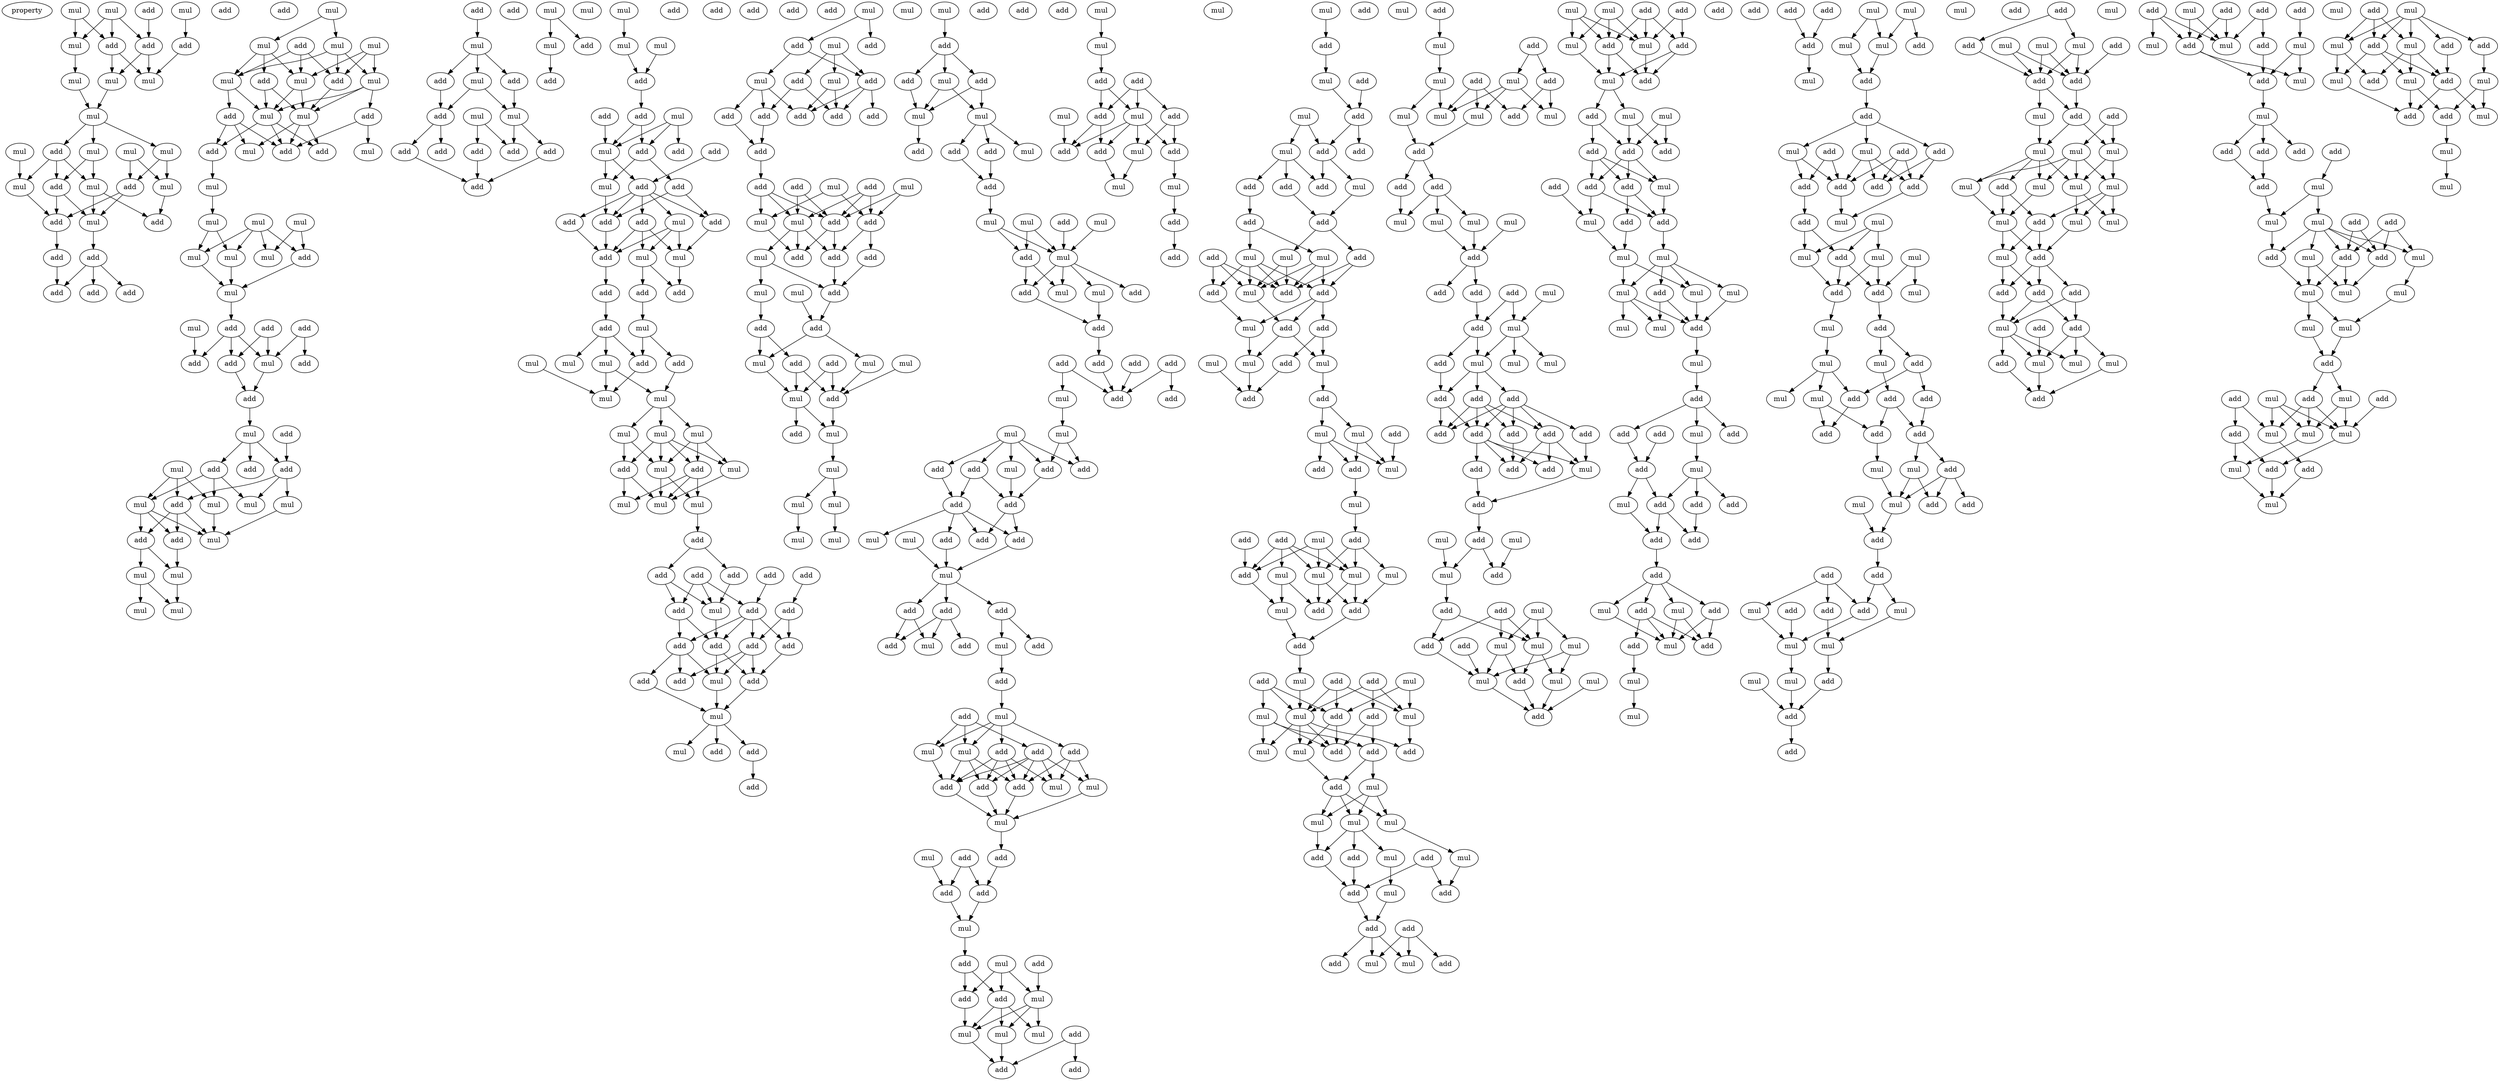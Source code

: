 digraph {
    node [fontcolor=black]
    property [mul=2,lf=1.9]
    0 [ label = add ];
    1 [ label = mul ];
    2 [ label = mul ];
    3 [ label = mul ];
    4 [ label = mul ];
    5 [ label = add ];
    6 [ label = add ];
    7 [ label = add ];
    8 [ label = mul ];
    9 [ label = mul ];
    10 [ label = mul ];
    11 [ label = add ];
    12 [ label = mul ];
    13 [ label = add ];
    14 [ label = mul ];
    15 [ label = mul ];
    16 [ label = mul ];
    17 [ label = mul ];
    18 [ label = mul ];
    19 [ label = add ];
    20 [ label = mul ];
    21 [ label = mul ];
    22 [ label = add ];
    23 [ label = add ];
    24 [ label = mul ];
    25 [ label = add ];
    26 [ label = add ];
    27 [ label = add ];
    28 [ label = add ];
    29 [ label = add ];
    30 [ label = add ];
    31 [ label = add ];
    32 [ label = mul ];
    33 [ label = mul ];
    34 [ label = add ];
    35 [ label = mul ];
    36 [ label = mul ];
    37 [ label = mul ];
    38 [ label = add ];
    39 [ label = add ];
    40 [ label = mul ];
    41 [ label = mul ];
    42 [ label = add ];
    43 [ label = mul ];
    44 [ label = add ];
    45 [ label = mul ];
    46 [ label = add ];
    47 [ label = add ];
    48 [ label = mul ];
    49 [ label = add ];
    50 [ label = mul ];
    51 [ label = mul ];
    52 [ label = mul ];
    53 [ label = mul ];
    54 [ label = mul ];
    55 [ label = add ];
    56 [ label = mul ];
    57 [ label = mul ];
    58 [ label = mul ];
    59 [ label = mul ];
    60 [ label = add ];
    61 [ label = add ];
    62 [ label = mul ];
    63 [ label = add ];
    64 [ label = add ];
    65 [ label = add ];
    66 [ label = add ];
    67 [ label = mul ];
    68 [ label = add ];
    69 [ label = mul ];
    70 [ label = add ];
    71 [ label = add ];
    72 [ label = add ];
    73 [ label = add ];
    74 [ label = mul ];
    75 [ label = mul ];
    76 [ label = mul ];
    77 [ label = mul ];
    78 [ label = add ];
    79 [ label = mul ];
    80 [ label = add ];
    81 [ label = mul ];
    82 [ label = add ];
    83 [ label = mul ];
    84 [ label = mul ];
    85 [ label = mul ];
    86 [ label = mul ];
    87 [ label = add ];
    88 [ label = mul ];
    89 [ label = add ];
    90 [ label = add ];
    91 [ label = mul ];
    92 [ label = add ];
    93 [ label = mul ];
    94 [ label = mul ];
    95 [ label = add ];
    96 [ label = add ];
    97 [ label = add ];
    98 [ label = add ];
    99 [ label = add ];
    100 [ label = add ];
    101 [ label = add ];
    102 [ label = mul ];
    103 [ label = mul ];
    104 [ label = add ];
    105 [ label = add ];
    106 [ label = mul ];
    107 [ label = mul ];
    108 [ label = add ];
    109 [ label = mul ];
    110 [ label = mul ];
    111 [ label = add ];
    112 [ label = add ];
    113 [ label = add ];
    114 [ label = mul ];
    115 [ label = add ];
    116 [ label = mul ];
    117 [ label = add ];
    118 [ label = add ];
    119 [ label = add ];
    120 [ label = add ];
    121 [ label = mul ];
    122 [ label = mul ];
    123 [ label = add ];
    124 [ label = add ];
    125 [ label = add ];
    126 [ label = add ];
    127 [ label = mul ];
    128 [ label = mul ];
    129 [ label = add ];
    130 [ label = add ];
    131 [ label = add ];
    132 [ label = add ];
    133 [ label = add ];
    134 [ label = add ];
    135 [ label = mul ];
    136 [ label = add ];
    137 [ label = add ];
    138 [ label = mul ];
    139 [ label = mul ];
    140 [ label = mul ];
    141 [ label = mul ];
    142 [ label = mul ];
    143 [ label = mul ];
    144 [ label = mul ];
    145 [ label = mul ];
    146 [ label = add ];
    147 [ label = mul ];
    148 [ label = add ];
    149 [ label = mul ];
    150 [ label = mul ];
    151 [ label = mul ];
    152 [ label = mul ];
    153 [ label = add ];
    154 [ label = add ];
    155 [ label = add ];
    156 [ label = add ];
    157 [ label = add ];
    158 [ label = add ];
    159 [ label = add ];
    160 [ label = mul ];
    161 [ label = add ];
    162 [ label = add ];
    163 [ label = add ];
    164 [ label = add ];
    165 [ label = add ];
    166 [ label = add ];
    167 [ label = add ];
    168 [ label = add ];
    169 [ label = mul ];
    170 [ label = add ];
    171 [ label = add ];
    172 [ label = mul ];
    173 [ label = mul ];
    174 [ label = add ];
    175 [ label = add ];
    176 [ label = add ];
    177 [ label = add ];
    178 [ label = add ];
    179 [ label = mul ];
    180 [ label = mul ];
    181 [ label = add ];
    182 [ label = add ];
    183 [ label = add ];
    184 [ label = add ];
    185 [ label = mul ];
    186 [ label = mul ];
    187 [ label = add ];
    188 [ label = add ];
    189 [ label = add ];
    190 [ label = add ];
    191 [ label = add ];
    192 [ label = add ];
    193 [ label = add ];
    194 [ label = add ];
    195 [ label = mul ];
    196 [ label = add ];
    197 [ label = mul ];
    198 [ label = add ];
    199 [ label = add ];
    200 [ label = mul ];
    201 [ label = mul ];
    202 [ label = add ];
    203 [ label = add ];
    204 [ label = mul ];
    205 [ label = add ];
    206 [ label = mul ];
    207 [ label = mul ];
    208 [ label = add ];
    209 [ label = add ];
    210 [ label = add ];
    211 [ label = mul ];
    212 [ label = mul ];
    213 [ label = add ];
    214 [ label = mul ];
    215 [ label = add ];
    216 [ label = mul ];
    217 [ label = add ];
    218 [ label = mul ];
    219 [ label = mul ];
    220 [ label = add ];
    221 [ label = mul ];
    222 [ label = mul ];
    223 [ label = mul ];
    224 [ label = mul ];
    225 [ label = mul ];
    226 [ label = mul ];
    227 [ label = add ];
    228 [ label = add ];
    229 [ label = mul ];
    230 [ label = add ];
    231 [ label = mul ];
    232 [ label = mul ];
    233 [ label = add ];
    234 [ label = add ];
    235 [ label = add ];
    236 [ label = mul ];
    237 [ label = add ];
    238 [ label = add ];
    239 [ label = add ];
    240 [ label = mul ];
    241 [ label = mul ];
    242 [ label = mul ];
    243 [ label = add ];
    244 [ label = mul ];
    245 [ label = add ];
    246 [ label = add ];
    247 [ label = mul ];
    248 [ label = mul ];
    249 [ label = add ];
    250 [ label = add ];
    251 [ label = add ];
    252 [ label = add ];
    253 [ label = add ];
    254 [ label = add ];
    255 [ label = add ];
    256 [ label = add ];
    257 [ label = mul ];
    258 [ label = mul ];
    259 [ label = mul ];
    260 [ label = add ];
    261 [ label = add ];
    262 [ label = add ];
    263 [ label = mul ];
    264 [ label = add ];
    265 [ label = add ];
    266 [ label = add ];
    267 [ label = add ];
    268 [ label = add ];
    269 [ label = add ];
    270 [ label = mul ];
    271 [ label = mul ];
    272 [ label = mul ];
    273 [ label = add ];
    274 [ label = add ];
    275 [ label = add ];
    276 [ label = mul ];
    277 [ label = add ];
    278 [ label = add ];
    279 [ label = mul ];
    280 [ label = add ];
    281 [ label = add ];
    282 [ label = mul ];
    283 [ label = add ];
    284 [ label = mul ];
    285 [ label = add ];
    286 [ label = add ];
    287 [ label = mul ];
    288 [ label = add ];
    289 [ label = add ];
    290 [ label = add ];
    291 [ label = add ];
    292 [ label = mul ];
    293 [ label = mul ];
    294 [ label = mul ];
    295 [ label = mul ];
    296 [ label = add ];
    297 [ label = add ];
    298 [ label = add ];
    299 [ label = add ];
    300 [ label = mul ];
    301 [ label = mul ];
    302 [ label = add ];
    303 [ label = add ];
    304 [ label = add ];
    305 [ label = add ];
    306 [ label = mul ];
    307 [ label = mul ];
    308 [ label = add ];
    309 [ label = mul ];
    310 [ label = mul ];
    311 [ label = add ];
    312 [ label = mul ];
    313 [ label = add ];
    314 [ label = add ];
    315 [ label = mul ];
    316 [ label = add ];
    317 [ label = add ];
    318 [ label = add ];
    319 [ label = add ];
    320 [ label = mul ];
    321 [ label = mul ];
    322 [ label = mul ];
    323 [ label = add ];
    324 [ label = add ];
    325 [ label = add ];
    326 [ label = mul ];
    327 [ label = mul ];
    328 [ label = add ];
    329 [ label = mul ];
    330 [ label = mul ];
    331 [ label = add ];
    332 [ label = add ];
    333 [ label = mul ];
    334 [ label = add ];
    335 [ label = add ];
    336 [ label = mul ];
    337 [ label = add ];
    338 [ label = mul ];
    339 [ label = add ];
    340 [ label = mul ];
    341 [ label = add ];
    342 [ label = add ];
    343 [ label = add ];
    344 [ label = add ];
    345 [ label = mul ];
    346 [ label = add ];
    347 [ label = add ];
    348 [ label = mul ];
    349 [ label = add ];
    350 [ label = add ];
    351 [ label = mul ];
    352 [ label = mul ];
    353 [ label = mul ];
    354 [ label = add ];
    355 [ label = add ];
    356 [ label = add ];
    357 [ label = add ];
    358 [ label = add ];
    359 [ label = mul ];
    360 [ label = mul ];
    361 [ label = mul ];
    362 [ label = add ];
    363 [ label = mul ];
    364 [ label = add ];
    365 [ label = add ];
    366 [ label = add ];
    367 [ label = mul ];
    368 [ label = mul ];
    369 [ label = add ];
    370 [ label = add ];
    371 [ label = mul ];
    372 [ label = mul ];
    373 [ label = add ];
    374 [ label = add ];
    375 [ label = mul ];
    376 [ label = add ];
    377 [ label = mul ];
    378 [ label = mul ];
    379 [ label = mul ];
    380 [ label = mul ];
    381 [ label = add ];
    382 [ label = add ];
    383 [ label = add ];
    384 [ label = mul ];
    385 [ label = add ];
    386 [ label = add ];
    387 [ label = mul ];
    388 [ label = add ];
    389 [ label = add ];
    390 [ label = mul ];
    391 [ label = add ];
    392 [ label = mul ];
    393 [ label = add ];
    394 [ label = mul ];
    395 [ label = mul ];
    396 [ label = mul ];
    397 [ label = mul ];
    398 [ label = add ];
    399 [ label = add ];
    400 [ label = add ];
    401 [ label = add ];
    402 [ label = mul ];
    403 [ label = mul ];
    404 [ label = mul ];
    405 [ label = mul ];
    406 [ label = add ];
    407 [ label = add ];
    408 [ label = mul ];
    409 [ label = add ];
    410 [ label = mul ];
    411 [ label = add ];
    412 [ label = add ];
    413 [ label = mul ];
    414 [ label = add ];
    415 [ label = add ];
    416 [ label = add ];
    417 [ label = mul ];
    418 [ label = mul ];
    419 [ label = add ];
    420 [ label = add ];
    421 [ label = mul ];
    422 [ label = add ];
    423 [ label = add ];
    424 [ label = mul ];
    425 [ label = mul ];
    426 [ label = add ];
    427 [ label = mul ];
    428 [ label = mul ];
    429 [ label = mul ];
    430 [ label = mul ];
    431 [ label = add ];
    432 [ label = add ];
    433 [ label = add ];
    434 [ label = add ];
    435 [ label = mul ];
    436 [ label = mul ];
    437 [ label = mul ];
    438 [ label = mul ];
    439 [ label = add ];
    440 [ label = mul ];
    441 [ label = add ];
    442 [ label = add ];
    443 [ label = add ];
    444 [ label = mul ];
    445 [ label = add ];
    446 [ label = mul ];
    447 [ label = add ];
    448 [ label = mul ];
    449 [ label = mul ];
    450 [ label = add ];
    451 [ label = add ];
    452 [ label = add ];
    453 [ label = add ];
    454 [ label = add ];
    455 [ label = add ];
    456 [ label = add ];
    457 [ label = add ];
    458 [ label = add ];
    459 [ label = add ];
    460 [ label = mul ];
    461 [ label = add ];
    462 [ label = add ];
    463 [ label = add ];
    464 [ label = mul ];
    465 [ label = mul ];
    466 [ label = mul ];
    467 [ label = add ];
    468 [ label = add ];
    469 [ label = mul ];
    470 [ label = add ];
    471 [ label = add ];
    472 [ label = mul ];
    473 [ label = add ];
    474 [ label = mul ];
    475 [ label = mul ];
    476 [ label = mul ];
    477 [ label = mul ];
    478 [ label = mul ];
    479 [ label = add ];
    480 [ label = add ];
    481 [ label = mul ];
    482 [ label = add ];
    483 [ label = mul ];
    484 [ label = add ];
    485 [ label = mul ];
    486 [ label = add ];
    487 [ label = add ];
    488 [ label = mul ];
    489 [ label = add ];
    490 [ label = mul ];
    491 [ label = mul ];
    492 [ label = add ];
    493 [ label = mul ];
    494 [ label = add ];
    495 [ label = add ];
    496 [ label = add ];
    497 [ label = add ];
    498 [ label = add ];
    499 [ label = add ];
    500 [ label = mul ];
    501 [ label = add ];
    502 [ label = add ];
    503 [ label = mul ];
    504 [ label = mul ];
    505 [ label = mul ];
    506 [ label = mul ];
    507 [ label = mul ];
    508 [ label = mul ];
    509 [ label = add ];
    510 [ label = mul ];
    511 [ label = mul ];
    512 [ label = add ];
    513 [ label = mul ];
    514 [ label = add ];
    515 [ label = add ];
    516 [ label = add ];
    517 [ label = mul ];
    518 [ label = add ];
    519 [ label = add ];
    520 [ label = mul ];
    521 [ label = add ];
    522 [ label = mul ];
    523 [ label = add ];
    524 [ label = add ];
    525 [ label = add ];
    526 [ label = add ];
    527 [ label = add ];
    528 [ label = add ];
    529 [ label = add ];
    530 [ label = mul ];
    531 [ label = add ];
    532 [ label = mul ];
    533 [ label = add ];
    534 [ label = add ];
    535 [ label = mul ];
    536 [ label = add ];
    537 [ label = mul ];
    538 [ label = mul ];
    539 [ label = add ];
    540 [ label = add ];
    541 [ label = add ];
    542 [ label = mul ];
    543 [ label = mul ];
    544 [ label = mul ];
    545 [ label = mul ];
    546 [ label = add ];
    547 [ label = mul ];
    548 [ label = add ];
    549 [ label = add ];
    550 [ label = mul ];
    551 [ label = mul ];
    552 [ label = add ];
    553 [ label = add ];
    554 [ label = add ];
    555 [ label = add ];
    556 [ label = add ];
    557 [ label = add ];
    558 [ label = add ];
    559 [ label = mul ];
    560 [ label = add ];
    561 [ label = mul ];
    562 [ label = add ];
    563 [ label = mul ];
    564 [ label = mul ];
    565 [ label = mul ];
    566 [ label = add ];
    567 [ label = mul ];
    568 [ label = add ];
    569 [ label = mul ];
    570 [ label = add ];
    571 [ label = add ];
    572 [ label = mul ];
    573 [ label = mul ];
    574 [ label = add ];
    575 [ label = mul ];
    576 [ label = add ];
    577 [ label = add ];
    578 [ label = mul ];
    579 [ label = add ];
    580 [ label = add ];
    581 [ label = add ];
    582 [ label = mul ];
    583 [ label = mul ];
    584 [ label = add ];
    585 [ label = mul ];
    586 [ label = add ];
    587 [ label = add ];
    588 [ label = mul ];
    589 [ label = add ];
    590 [ label = add ];
    591 [ label = add ];
    592 [ label = mul ];
    593 [ label = add ];
    594 [ label = mul ];
    595 [ label = add ];
    596 [ label = add ];
    597 [ label = mul ];
    598 [ label = mul ];
    599 [ label = mul ];
    600 [ label = mul ];
    601 [ label = mul ];
    602 [ label = add ];
    603 [ label = add ];
    604 [ label = add ];
    605 [ label = add ];
    606 [ label = add ];
    607 [ label = mul ];
    608 [ label = add ];
    609 [ label = mul ];
    610 [ label = add ];
    611 [ label = mul ];
    612 [ label = add ];
    613 [ label = add ];
    614 [ label = add ];
    615 [ label = add ];
    616 [ label = mul ];
    617 [ label = mul ];
    618 [ label = mul ];
    619 [ label = mul ];
    620 [ label = mul ];
    621 [ label = mul ];
    622 [ label = mul ];
    623 [ label = mul ];
    624 [ label = add ];
    625 [ label = mul ];
    626 [ label = mul ];
    627 [ label = add ];
    628 [ label = mul ];
    629 [ label = mul ];
    630 [ label = add ];
    631 [ label = add ];
    632 [ label = add ];
    633 [ label = add ];
    634 [ label = mul ];
    635 [ label = add ];
    636 [ label = add ];
    637 [ label = mul ];
    638 [ label = mul ];
    639 [ label = add ];
    640 [ label = mul ];
    641 [ label = add ];
    642 [ label = mul ];
    643 [ label = add ];
    644 [ label = add ];
    645 [ label = add ];
    646 [ label = add ];
    647 [ label = mul ];
    648 [ label = mul ];
    649 [ label = add ];
    650 [ label = add ];
    651 [ label = mul ];
    652 [ label = mul ];
    653 [ label = mul ];
    654 [ label = add ];
    655 [ label = mul ];
    656 [ label = add ];
    657 [ label = add ];
    658 [ label = add ];
    659 [ label = add ];
    660 [ label = mul ];
    661 [ label = add ];
    662 [ label = add ];
    663 [ label = add ];
    664 [ label = mul ];
    665 [ label = mul ];
    666 [ label = add ];
    667 [ label = add ];
    668 [ label = mul ];
    669 [ label = mul ];
    670 [ label = add ];
    671 [ label = mul ];
    672 [ label = mul ];
    673 [ label = mul ];
    674 [ label = mul ];
    675 [ label = mul ];
    676 [ label = add ];
    677 [ label = add ];
    678 [ label = mul ];
    679 [ label = mul ];
    680 [ label = add ];
    681 [ label = add ];
    682 [ label = mul ];
    683 [ label = add ];
    684 [ label = mul ];
    685 [ label = mul ];
    686 [ label = mul ];
    687 [ label = add ];
    688 [ label = mul ];
    689 [ label = add ];
    690 [ label = mul ];
    691 [ label = add ];
    692 [ label = mul ];
    693 [ label = add ];
    694 [ label = add ];
    695 [ label = add ];
    696 [ label = mul ];
    697 [ label = mul ];
    698 [ label = add ];
    699 [ label = mul ];
    700 [ label = add ];
    701 [ label = mul ];
    702 [ label = mul ];
    703 [ label = add ];
    704 [ label = add ];
    705 [ label = mul ];
    706 [ label = mul ];
    707 [ label = mul ];
    0 -> 6 [ name = 0 ];
    1 -> 7 [ name = 1 ];
    2 -> 4 [ name = 2 ];
    2 -> 5 [ name = 3 ];
    3 -> 4 [ name = 4 ];
    3 -> 5 [ name = 5 ];
    3 -> 6 [ name = 6 ];
    4 -> 10 [ name = 7 ];
    5 -> 8 [ name = 8 ];
    5 -> 9 [ name = 9 ];
    6 -> 8 [ name = 10 ];
    6 -> 9 [ name = 11 ];
    7 -> 9 [ name = 12 ];
    8 -> 12 [ name = 13 ];
    10 -> 12 [ name = 14 ];
    12 -> 13 [ name = 15 ];
    12 -> 14 [ name = 16 ];
    12 -> 16 [ name = 17 ];
    13 -> 18 [ name = 18 ];
    13 -> 20 [ name = 19 ];
    13 -> 22 [ name = 20 ];
    14 -> 19 [ name = 21 ];
    14 -> 21 [ name = 22 ];
    15 -> 18 [ name = 23 ];
    16 -> 20 [ name = 24 ];
    16 -> 22 [ name = 25 ];
    17 -> 19 [ name = 26 ];
    17 -> 21 [ name = 27 ];
    18 -> 23 [ name = 28 ];
    19 -> 23 [ name = 29 ];
    19 -> 24 [ name = 30 ];
    20 -> 24 [ name = 31 ];
    20 -> 25 [ name = 32 ];
    21 -> 25 [ name = 33 ];
    22 -> 23 [ name = 34 ];
    22 -> 24 [ name = 35 ];
    23 -> 26 [ name = 36 ];
    24 -> 27 [ name = 37 ];
    26 -> 29 [ name = 38 ];
    27 -> 28 [ name = 39 ];
    27 -> 29 [ name = 40 ];
    27 -> 30 [ name = 41 ];
    32 -> 35 [ name = 42 ];
    32 -> 36 [ name = 43 ];
    33 -> 37 [ name = 44 ];
    33 -> 39 [ name = 45 ];
    33 -> 40 [ name = 46 ];
    34 -> 37 [ name = 47 ];
    34 -> 39 [ name = 48 ];
    34 -> 41 [ name = 49 ];
    35 -> 37 [ name = 50 ];
    35 -> 38 [ name = 51 ];
    35 -> 41 [ name = 52 ];
    36 -> 39 [ name = 53 ];
    36 -> 40 [ name = 54 ];
    36 -> 41 [ name = 55 ];
    37 -> 43 [ name = 56 ];
    37 -> 45 [ name = 57 ];
    38 -> 43 [ name = 58 ];
    38 -> 45 [ name = 59 ];
    39 -> 43 [ name = 60 ];
    40 -> 42 [ name = 61 ];
    40 -> 43 [ name = 62 ];
    40 -> 45 [ name = 63 ];
    41 -> 44 [ name = 64 ];
    41 -> 45 [ name = 65 ];
    42 -> 49 [ name = 66 ];
    42 -> 50 [ name = 67 ];
    43 -> 46 [ name = 68 ];
    43 -> 48 [ name = 69 ];
    43 -> 49 [ name = 70 ];
    44 -> 47 [ name = 71 ];
    44 -> 48 [ name = 72 ];
    44 -> 49 [ name = 73 ];
    45 -> 46 [ name = 74 ];
    45 -> 47 [ name = 75 ];
    45 -> 49 [ name = 76 ];
    47 -> 51 [ name = 77 ];
    51 -> 52 [ name = 78 ];
    52 -> 57 [ name = 79 ];
    52 -> 58 [ name = 80 ];
    53 -> 55 [ name = 81 ];
    53 -> 56 [ name = 82 ];
    53 -> 57 [ name = 83 ];
    53 -> 58 [ name = 84 ];
    54 -> 55 [ name = 85 ];
    54 -> 56 [ name = 86 ];
    55 -> 59 [ name = 87 ];
    57 -> 59 [ name = 88 ];
    58 -> 59 [ name = 89 ];
    59 -> 61 [ name = 90 ];
    60 -> 64 [ name = 91 ];
    60 -> 67 [ name = 92 ];
    61 -> 65 [ name = 93 ];
    61 -> 66 [ name = 94 ];
    61 -> 67 [ name = 95 ];
    62 -> 66 [ name = 96 ];
    63 -> 65 [ name = 97 ];
    63 -> 67 [ name = 98 ];
    65 -> 68 [ name = 99 ];
    67 -> 68 [ name = 100 ];
    68 -> 69 [ name = 101 ];
    69 -> 71 [ name = 102 ];
    69 -> 72 [ name = 103 ];
    69 -> 73 [ name = 104 ];
    70 -> 72 [ name = 105 ];
    72 -> 77 [ name = 106 ];
    72 -> 78 [ name = 107 ];
    72 -> 79 [ name = 108 ];
    73 -> 75 [ name = 109 ];
    73 -> 76 [ name = 110 ];
    73 -> 77 [ name = 111 ];
    74 -> 75 [ name = 112 ];
    74 -> 76 [ name = 113 ];
    74 -> 78 [ name = 114 ];
    75 -> 81 [ name = 115 ];
    76 -> 80 [ name = 116 ];
    76 -> 81 [ name = 117 ];
    76 -> 82 [ name = 118 ];
    78 -> 80 [ name = 119 ];
    78 -> 81 [ name = 120 ];
    78 -> 82 [ name = 121 ];
    79 -> 81 [ name = 122 ];
    80 -> 83 [ name = 123 ];
    80 -> 84 [ name = 124 ];
    82 -> 84 [ name = 125 ];
    83 -> 85 [ name = 126 ];
    83 -> 86 [ name = 127 ];
    84 -> 86 [ name = 128 ];
    87 -> 88 [ name = 129 ];
    88 -> 89 [ name = 130 ];
    88 -> 90 [ name = 131 ];
    88 -> 91 [ name = 132 ];
    89 -> 94 [ name = 133 ];
    90 -> 92 [ name = 134 ];
    91 -> 92 [ name = 135 ];
    91 -> 94 [ name = 136 ];
    92 -> 95 [ name = 137 ];
    92 -> 98 [ name = 138 ];
    93 -> 96 [ name = 139 ];
    93 -> 99 [ name = 140 ];
    94 -> 97 [ name = 141 ];
    94 -> 99 [ name = 142 ];
    95 -> 100 [ name = 143 ];
    96 -> 100 [ name = 144 ];
    97 -> 100 [ name = 145 ];
    102 -> 103 [ name = 146 ];
    102 -> 104 [ name = 147 ];
    103 -> 105 [ name = 148 ];
    107 -> 109 [ name = 149 ];
    109 -> 111 [ name = 150 ];
    110 -> 111 [ name = 151 ];
    111 -> 113 [ name = 152 ];
    112 -> 116 [ name = 153 ];
    113 -> 115 [ name = 154 ];
    113 -> 116 [ name = 155 ];
    114 -> 115 [ name = 156 ];
    114 -> 116 [ name = 157 ];
    114 -> 117 [ name = 158 ];
    115 -> 119 [ name = 159 ];
    115 -> 121 [ name = 160 ];
    116 -> 120 [ name = 161 ];
    116 -> 121 [ name = 162 ];
    118 -> 120 [ name = 163 ];
    119 -> 123 [ name = 164 ];
    119 -> 126 [ name = 165 ];
    120 -> 122 [ name = 166 ];
    120 -> 123 [ name = 167 ];
    120 -> 124 [ name = 168 ];
    120 -> 125 [ name = 169 ];
    120 -> 126 [ name = 170 ];
    121 -> 123 [ name = 171 ];
    122 -> 127 [ name = 172 ];
    122 -> 128 [ name = 173 ];
    122 -> 129 [ name = 174 ];
    123 -> 129 [ name = 175 ];
    124 -> 127 [ name = 176 ];
    124 -> 128 [ name = 177 ];
    124 -> 129 [ name = 178 ];
    125 -> 129 [ name = 179 ];
    126 -> 127 [ name = 180 ];
    127 -> 130 [ name = 181 ];
    128 -> 130 [ name = 182 ];
    128 -> 132 [ name = 183 ];
    129 -> 133 [ name = 184 ];
    132 -> 135 [ name = 185 ];
    133 -> 134 [ name = 186 ];
    134 -> 137 [ name = 187 ];
    134 -> 138 [ name = 188 ];
    134 -> 140 [ name = 189 ];
    135 -> 136 [ name = 190 ];
    135 -> 137 [ name = 191 ];
    136 -> 141 [ name = 192 ];
    137 -> 142 [ name = 193 ];
    138 -> 141 [ name = 194 ];
    138 -> 142 [ name = 195 ];
    139 -> 142 [ name = 196 ];
    141 -> 143 [ name = 197 ];
    141 -> 144 [ name = 198 ];
    141 -> 145 [ name = 199 ];
    143 -> 147 [ name = 200 ];
    143 -> 148 [ name = 201 ];
    144 -> 146 [ name = 202 ];
    144 -> 147 [ name = 203 ];
    144 -> 149 [ name = 204 ];
    145 -> 146 [ name = 205 ];
    145 -> 147 [ name = 206 ];
    145 -> 148 [ name = 207 ];
    145 -> 149 [ name = 208 ];
    146 -> 150 [ name = 209 ];
    146 -> 151 [ name = 210 ];
    146 -> 152 [ name = 211 ];
    147 -> 150 [ name = 212 ];
    147 -> 151 [ name = 213 ];
    148 -> 150 [ name = 214 ];
    148 -> 152 [ name = 215 ];
    149 -> 150 [ name = 216 ];
    151 -> 153 [ name = 217 ];
    153 -> 154 [ name = 218 ];
    153 -> 158 [ name = 219 ];
    154 -> 160 [ name = 220 ];
    155 -> 161 [ name = 221 ];
    156 -> 159 [ name = 222 ];
    156 -> 160 [ name = 223 ];
    156 -> 162 [ name = 224 ];
    157 -> 159 [ name = 225 ];
    158 -> 160 [ name = 226 ];
    158 -> 162 [ name = 227 ];
    159 -> 163 [ name = 228 ];
    159 -> 164 [ name = 229 ];
    159 -> 165 [ name = 230 ];
    159 -> 166 [ name = 231 ];
    160 -> 166 [ name = 232 ];
    161 -> 163 [ name = 233 ];
    161 -> 164 [ name = 234 ];
    162 -> 165 [ name = 235 ];
    162 -> 166 [ name = 236 ];
    163 -> 171 [ name = 237 ];
    164 -> 169 [ name = 238 ];
    164 -> 170 [ name = 239 ];
    164 -> 171 [ name = 240 ];
    165 -> 168 [ name = 241 ];
    165 -> 169 [ name = 242 ];
    165 -> 170 [ name = 243 ];
    166 -> 169 [ name = 244 ];
    166 -> 171 [ name = 245 ];
    168 -> 172 [ name = 246 ];
    169 -> 172 [ name = 247 ];
    171 -> 172 [ name = 248 ];
    172 -> 173 [ name = 249 ];
    172 -> 175 [ name = 250 ];
    172 -> 176 [ name = 251 ];
    176 -> 178 [ name = 252 ];
    179 -> 181 [ name = 253 ];
    179 -> 182 [ name = 254 ];
    180 -> 183 [ name = 255 ];
    180 -> 184 [ name = 256 ];
    180 -> 185 [ name = 257 ];
    181 -> 183 [ name = 258 ];
    181 -> 186 [ name = 259 ];
    183 -> 188 [ name = 260 ];
    183 -> 190 [ name = 261 ];
    183 -> 191 [ name = 262 ];
    184 -> 187 [ name = 263 ];
    184 -> 191 [ name = 264 ];
    185 -> 188 [ name = 265 ];
    185 -> 191 [ name = 266 ];
    186 -> 187 [ name = 267 ];
    186 -> 188 [ name = 268 ];
    186 -> 189 [ name = 269 ];
    187 -> 192 [ name = 270 ];
    189 -> 192 [ name = 271 ];
    192 -> 193 [ name = 272 ];
    193 -> 198 [ name = 273 ];
    193 -> 200 [ name = 274 ];
    193 -> 201 [ name = 275 ];
    194 -> 198 [ name = 276 ];
    194 -> 199 [ name = 277 ];
    194 -> 201 [ name = 278 ];
    195 -> 198 [ name = 279 ];
    195 -> 199 [ name = 280 ];
    196 -> 198 [ name = 281 ];
    196 -> 201 [ name = 282 ];
    197 -> 199 [ name = 283 ];
    197 -> 200 [ name = 284 ];
    198 -> 202 [ name = 285 ];
    198 -> 203 [ name = 286 ];
    199 -> 203 [ name = 287 ];
    199 -> 205 [ name = 288 ];
    200 -> 202 [ name = 289 ];
    201 -> 202 [ name = 290 ];
    201 -> 203 [ name = 291 ];
    201 -> 204 [ name = 292 ];
    203 -> 208 [ name = 293 ];
    204 -> 206 [ name = 294 ];
    204 -> 208 [ name = 295 ];
    205 -> 208 [ name = 296 ];
    206 -> 210 [ name = 297 ];
    207 -> 209 [ name = 298 ];
    208 -> 209 [ name = 299 ];
    209 -> 212 [ name = 300 ];
    209 -> 214 [ name = 301 ];
    210 -> 214 [ name = 302 ];
    210 -> 215 [ name = 303 ];
    211 -> 217 [ name = 304 ];
    212 -> 217 [ name = 305 ];
    213 -> 216 [ name = 306 ];
    213 -> 217 [ name = 307 ];
    214 -> 216 [ name = 308 ];
    215 -> 216 [ name = 309 ];
    215 -> 217 [ name = 310 ];
    216 -> 219 [ name = 311 ];
    216 -> 220 [ name = 312 ];
    217 -> 219 [ name = 313 ];
    219 -> 221 [ name = 314 ];
    221 -> 222 [ name = 315 ];
    221 -> 223 [ name = 316 ];
    222 -> 224 [ name = 317 ];
    223 -> 225 [ name = 318 ];
    226 -> 227 [ name = 319 ];
    227 -> 228 [ name = 320 ];
    227 -> 229 [ name = 321 ];
    227 -> 230 [ name = 322 ];
    228 -> 231 [ name = 323 ];
    228 -> 232 [ name = 324 ];
    229 -> 231 [ name = 325 ];
    229 -> 232 [ name = 326 ];
    230 -> 231 [ name = 327 ];
    231 -> 235 [ name = 328 ];
    232 -> 234 [ name = 329 ];
    232 -> 236 [ name = 330 ];
    232 -> 237 [ name = 331 ];
    234 -> 238 [ name = 332 ];
    237 -> 238 [ name = 333 ];
    238 -> 241 [ name = 334 ];
    239 -> 244 [ name = 335 ];
    240 -> 244 [ name = 336 ];
    241 -> 243 [ name = 337 ];
    241 -> 244 [ name = 338 ];
    242 -> 243 [ name = 339 ];
    242 -> 244 [ name = 340 ];
    243 -> 245 [ name = 341 ];
    243 -> 247 [ name = 342 ];
    244 -> 245 [ name = 343 ];
    244 -> 246 [ name = 344 ];
    244 -> 247 [ name = 345 ];
    244 -> 248 [ name = 346 ];
    245 -> 249 [ name = 347 ];
    248 -> 249 [ name = 348 ];
    249 -> 253 [ name = 349 ];
    250 -> 255 [ name = 350 ];
    250 -> 257 [ name = 351 ];
    252 -> 255 [ name = 352 ];
    252 -> 256 [ name = 353 ];
    253 -> 255 [ name = 354 ];
    254 -> 255 [ name = 355 ];
    257 -> 259 [ name = 356 ];
    258 -> 260 [ name = 357 ];
    258 -> 261 [ name = 358 ];
    258 -> 262 [ name = 359 ];
    258 -> 263 [ name = 360 ];
    258 -> 264 [ name = 361 ];
    259 -> 262 [ name = 362 ];
    259 -> 264 [ name = 363 ];
    260 -> 265 [ name = 364 ];
    260 -> 266 [ name = 365 ];
    261 -> 265 [ name = 366 ];
    263 -> 266 [ name = 367 ];
    264 -> 266 [ name = 368 ];
    265 -> 267 [ name = 369 ];
    265 -> 268 [ name = 370 ];
    265 -> 269 [ name = 371 ];
    265 -> 271 [ name = 372 ];
    266 -> 267 [ name = 373 ];
    266 -> 268 [ name = 374 ];
    268 -> 272 [ name = 375 ];
    269 -> 272 [ name = 376 ];
    270 -> 272 [ name = 377 ];
    272 -> 273 [ name = 378 ];
    272 -> 274 [ name = 379 ];
    272 -> 275 [ name = 380 ];
    273 -> 276 [ name = 381 ];
    273 -> 278 [ name = 382 ];
    273 -> 280 [ name = 383 ];
    274 -> 276 [ name = 384 ];
    274 -> 278 [ name = 385 ];
    275 -> 277 [ name = 386 ];
    275 -> 279 [ name = 387 ];
    279 -> 281 [ name = 388 ];
    281 -> 282 [ name = 389 ];
    282 -> 284 [ name = 390 ];
    282 -> 286 [ name = 391 ];
    282 -> 287 [ name = 392 ];
    282 -> 288 [ name = 393 ];
    283 -> 284 [ name = 394 ];
    283 -> 285 [ name = 395 ];
    283 -> 287 [ name = 396 ];
    284 -> 289 [ name = 397 ];
    284 -> 290 [ name = 398 ];
    284 -> 291 [ name = 399 ];
    285 -> 289 [ name = 400 ];
    285 -> 290 [ name = 401 ];
    285 -> 291 [ name = 402 ];
    285 -> 292 [ name = 403 ];
    285 -> 293 [ name = 404 ];
    286 -> 289 [ name = 405 ];
    286 -> 292 [ name = 406 ];
    286 -> 293 [ name = 407 ];
    287 -> 290 [ name = 408 ];
    288 -> 289 [ name = 409 ];
    288 -> 290 [ name = 410 ];
    288 -> 291 [ name = 411 ];
    288 -> 293 [ name = 412 ];
    289 -> 294 [ name = 413 ];
    290 -> 294 [ name = 414 ];
    291 -> 294 [ name = 415 ];
    292 -> 294 [ name = 416 ];
    294 -> 297 [ name = 417 ];
    295 -> 298 [ name = 418 ];
    296 -> 298 [ name = 419 ];
    296 -> 299 [ name = 420 ];
    297 -> 299 [ name = 421 ];
    298 -> 300 [ name = 422 ];
    299 -> 300 [ name = 423 ];
    300 -> 303 [ name = 424 ];
    301 -> 304 [ name = 425 ];
    301 -> 305 [ name = 426 ];
    301 -> 306 [ name = 427 ];
    302 -> 306 [ name = 428 ];
    303 -> 304 [ name = 429 ];
    303 -> 305 [ name = 430 ];
    304 -> 307 [ name = 431 ];
    305 -> 307 [ name = 432 ];
    305 -> 309 [ name = 433 ];
    305 -> 310 [ name = 434 ];
    306 -> 307 [ name = 435 ];
    306 -> 309 [ name = 436 ];
    306 -> 310 [ name = 437 ];
    307 -> 313 [ name = 438 ];
    308 -> 313 [ name = 439 ];
    308 -> 314 [ name = 440 ];
    310 -> 313 [ name = 441 ];
    312 -> 315 [ name = 442 ];
    315 -> 317 [ name = 443 ];
    316 -> 318 [ name = 444 ];
    316 -> 319 [ name = 445 ];
    316 -> 321 [ name = 446 ];
    317 -> 319 [ name = 447 ];
    317 -> 321 [ name = 448 ];
    318 -> 322 [ name = 449 ];
    318 -> 325 [ name = 450 ];
    319 -> 323 [ name = 451 ];
    319 -> 324 [ name = 452 ];
    320 -> 323 [ name = 453 ];
    321 -> 322 [ name = 454 ];
    321 -> 323 [ name = 455 ];
    321 -> 324 [ name = 456 ];
    321 -> 325 [ name = 457 ];
    322 -> 326 [ name = 458 ];
    324 -> 326 [ name = 459 ];
    325 -> 327 [ name = 460 ];
    327 -> 328 [ name = 461 ];
    328 -> 332 [ name = 462 ];
    330 -> 331 [ name = 463 ];
    331 -> 333 [ name = 464 ];
    333 -> 335 [ name = 465 ];
    334 -> 335 [ name = 466 ];
    335 -> 337 [ name = 467 ];
    335 -> 341 [ name = 468 ];
    336 -> 337 [ name = 469 ];
    336 -> 338 [ name = 470 ];
    337 -> 343 [ name = 471 ];
    337 -> 345 [ name = 472 ];
    338 -> 342 [ name = 473 ];
    338 -> 343 [ name = 474 ];
    338 -> 344 [ name = 475 ];
    342 -> 346 [ name = 476 ];
    344 -> 347 [ name = 477 ];
    345 -> 346 [ name = 478 ];
    346 -> 349 [ name = 479 ];
    346 -> 352 [ name = 480 ];
    347 -> 348 [ name = 481 ];
    347 -> 351 [ name = 482 ];
    348 -> 353 [ name = 483 ];
    348 -> 354 [ name = 484 ];
    348 -> 355 [ name = 485 ];
    348 -> 356 [ name = 486 ];
    349 -> 354 [ name = 487 ];
    349 -> 355 [ name = 488 ];
    350 -> 353 [ name = 489 ];
    350 -> 355 [ name = 490 ];
    350 -> 356 [ name = 491 ];
    351 -> 353 [ name = 492 ];
    351 -> 354 [ name = 493 ];
    351 -> 355 [ name = 494 ];
    352 -> 353 [ name = 495 ];
    352 -> 355 [ name = 496 ];
    353 -> 358 [ name = 497 ];
    354 -> 357 [ name = 498 ];
    354 -> 358 [ name = 499 ];
    354 -> 359 [ name = 500 ];
    356 -> 359 [ name = 501 ];
    357 -> 360 [ name = 502 ];
    357 -> 362 [ name = 503 ];
    358 -> 360 [ name = 504 ];
    358 -> 363 [ name = 505 ];
    359 -> 363 [ name = 506 ];
    360 -> 365 [ name = 507 ];
    361 -> 364 [ name = 508 ];
    362 -> 364 [ name = 509 ];
    363 -> 364 [ name = 510 ];
    365 -> 367 [ name = 511 ];
    365 -> 368 [ name = 512 ];
    366 -> 371 [ name = 513 ];
    367 -> 370 [ name = 514 ];
    367 -> 371 [ name = 515 ];
    368 -> 369 [ name = 516 ];
    368 -> 370 [ name = 517 ];
    368 -> 371 [ name = 518 ];
    370 -> 372 [ name = 519 ];
    372 -> 373 [ name = 520 ];
    373 -> 377 [ name = 521 ];
    373 -> 378 [ name = 522 ];
    373 -> 380 [ name = 523 ];
    374 -> 377 [ name = 524 ];
    374 -> 378 [ name = 525 ];
    374 -> 379 [ name = 526 ];
    374 -> 381 [ name = 527 ];
    375 -> 377 [ name = 528 ];
    375 -> 378 [ name = 529 ];
    375 -> 381 [ name = 530 ];
    376 -> 381 [ name = 531 ];
    377 -> 382 [ name = 532 ];
    377 -> 383 [ name = 533 ];
    378 -> 382 [ name = 534 ];
    378 -> 383 [ name = 535 ];
    379 -> 382 [ name = 536 ];
    379 -> 384 [ name = 537 ];
    380 -> 383 [ name = 538 ];
    381 -> 384 [ name = 539 ];
    383 -> 385 [ name = 540 ];
    384 -> 385 [ name = 541 ];
    385 -> 387 [ name = 542 ];
    386 -> 392 [ name = 543 ];
    386 -> 393 [ name = 544 ];
    386 -> 395 [ name = 545 ];
    387 -> 395 [ name = 546 ];
    388 -> 393 [ name = 547 ];
    388 -> 394 [ name = 548 ];
    388 -> 395 [ name = 549 ];
    389 -> 391 [ name = 550 ];
    389 -> 394 [ name = 551 ];
    389 -> 395 [ name = 552 ];
    390 -> 393 [ name = 553 ];
    390 -> 394 [ name = 554 ];
    391 -> 399 [ name = 555 ];
    391 -> 400 [ name = 556 ];
    392 -> 397 [ name = 557 ];
    392 -> 399 [ name = 558 ];
    392 -> 400 [ name = 559 ];
    393 -> 396 [ name = 560 ];
    393 -> 400 [ name = 561 ];
    394 -> 398 [ name = 562 ];
    395 -> 396 [ name = 563 ];
    395 -> 397 [ name = 564 ];
    395 -> 398 [ name = 565 ];
    395 -> 400 [ name = 566 ];
    396 -> 401 [ name = 567 ];
    399 -> 401 [ name = 568 ];
    399 -> 402 [ name = 569 ];
    401 -> 403 [ name = 570 ];
    401 -> 404 [ name = 571 ];
    401 -> 405 [ name = 572 ];
    402 -> 403 [ name = 573 ];
    402 -> 404 [ name = 574 ];
    402 -> 405 [ name = 575 ];
    403 -> 409 [ name = 576 ];
    404 -> 406 [ name = 577 ];
    404 -> 409 [ name = 578 ];
    404 -> 410 [ name = 579 ];
    405 -> 408 [ name = 580 ];
    406 -> 411 [ name = 581 ];
    407 -> 411 [ name = 582 ];
    407 -> 412 [ name = 583 ];
    408 -> 412 [ name = 584 ];
    409 -> 411 [ name = 585 ];
    410 -> 413 [ name = 586 ];
    411 -> 415 [ name = 587 ];
    413 -> 415 [ name = 588 ];
    414 -> 417 [ name = 589 ];
    414 -> 418 [ name = 590 ];
    414 -> 419 [ name = 591 ];
    415 -> 416 [ name = 592 ];
    415 -> 417 [ name = 593 ];
    415 -> 418 [ name = 594 ];
    420 -> 421 [ name = 595 ];
    421 -> 425 [ name = 596 ];
    422 -> 424 [ name = 597 ];
    422 -> 426 [ name = 598 ];
    423 -> 427 [ name = 599 ];
    423 -> 429 [ name = 600 ];
    423 -> 431 [ name = 601 ];
    424 -> 427 [ name = 602 ];
    424 -> 428 [ name = 603 ];
    424 -> 429 [ name = 604 ];
    425 -> 429 [ name = 605 ];
    425 -> 430 [ name = 606 ];
    426 -> 428 [ name = 607 ];
    426 -> 431 [ name = 608 ];
    427 -> 432 [ name = 609 ];
    430 -> 432 [ name = 610 ];
    432 -> 433 [ name = 611 ];
    432 -> 434 [ name = 612 ];
    433 -> 435 [ name = 613 ];
    434 -> 435 [ name = 614 ];
    434 -> 437 [ name = 615 ];
    434 -> 438 [ name = 616 ];
    436 -> 439 [ name = 617 ];
    437 -> 439 [ name = 618 ];
    438 -> 439 [ name = 619 ];
    439 -> 442 [ name = 620 ];
    439 -> 443 [ name = 621 ];
    440 -> 444 [ name = 622 ];
    441 -> 444 [ name = 623 ];
    441 -> 445 [ name = 624 ];
    443 -> 445 [ name = 625 ];
    444 -> 446 [ name = 626 ];
    444 -> 448 [ name = 627 ];
    444 -> 449 [ name = 628 ];
    445 -> 447 [ name = 629 ];
    445 -> 448 [ name = 630 ];
    447 -> 450 [ name = 631 ];
    448 -> 450 [ name = 632 ];
    448 -> 451 [ name = 633 ];
    448 -> 452 [ name = 634 ];
    450 -> 456 [ name = 635 ];
    450 -> 457 [ name = 636 ];
    451 -> 453 [ name = 637 ];
    451 -> 454 [ name = 638 ];
    451 -> 456 [ name = 639 ];
    451 -> 457 [ name = 640 ];
    452 -> 453 [ name = 641 ];
    452 -> 454 [ name = 642 ];
    452 -> 455 [ name = 643 ];
    452 -> 456 [ name = 644 ];
    452 -> 457 [ name = 645 ];
    453 -> 459 [ name = 646 ];
    454 -> 459 [ name = 647 ];
    454 -> 460 [ name = 648 ];
    454 -> 461 [ name = 649 ];
    455 -> 460 [ name = 650 ];
    457 -> 458 [ name = 651 ];
    457 -> 459 [ name = 652 ];
    457 -> 460 [ name = 653 ];
    457 -> 461 [ name = 654 ];
    458 -> 462 [ name = 655 ];
    460 -> 462 [ name = 656 ];
    462 -> 463 [ name = 657 ];
    463 -> 466 [ name = 658 ];
    463 -> 467 [ name = 659 ];
    464 -> 466 [ name = 660 ];
    465 -> 467 [ name = 661 ];
    466 -> 468 [ name = 662 ];
    468 -> 471 [ name = 663 ];
    468 -> 475 [ name = 664 ];
    469 -> 472 [ name = 665 ];
    469 -> 474 [ name = 666 ];
    469 -> 475 [ name = 667 ];
    470 -> 471 [ name = 668 ];
    470 -> 472 [ name = 669 ];
    470 -> 475 [ name = 670 ];
    471 -> 477 [ name = 671 ];
    472 -> 477 [ name = 672 ];
    472 -> 479 [ name = 673 ];
    473 -> 477 [ name = 674 ];
    474 -> 477 [ name = 675 ];
    474 -> 478 [ name = 676 ];
    475 -> 478 [ name = 677 ];
    475 -> 479 [ name = 678 ];
    476 -> 480 [ name = 679 ];
    477 -> 480 [ name = 680 ];
    478 -> 480 [ name = 681 ];
    479 -> 480 [ name = 682 ];
    481 -> 485 [ name = 683 ];
    481 -> 486 [ name = 684 ];
    481 -> 488 [ name = 685 ];
    482 -> 486 [ name = 686 ];
    482 -> 487 [ name = 687 ];
    482 -> 488 [ name = 688 ];
    483 -> 485 [ name = 689 ];
    483 -> 486 [ name = 690 ];
    483 -> 488 [ name = 691 ];
    484 -> 487 [ name = 692 ];
    484 -> 488 [ name = 693 ];
    485 -> 490 [ name = 694 ];
    486 -> 489 [ name = 695 ];
    486 -> 490 [ name = 696 ];
    487 -> 489 [ name = 697 ];
    487 -> 490 [ name = 698 ];
    488 -> 489 [ name = 699 ];
    490 -> 492 [ name = 700 ];
    490 -> 493 [ name = 701 ];
    491 -> 494 [ name = 702 ];
    491 -> 495 [ name = 703 ];
    492 -> 494 [ name = 704 ];
    492 -> 496 [ name = 705 ];
    493 -> 494 [ name = 706 ];
    493 -> 495 [ name = 707 ];
    494 -> 497 [ name = 708 ];
    494 -> 499 [ name = 709 ];
    494 -> 500 [ name = 710 ];
    496 -> 497 [ name = 711 ];
    496 -> 499 [ name = 712 ];
    496 -> 500 [ name = 713 ];
    497 -> 501 [ name = 714 ];
    497 -> 502 [ name = 715 ];
    498 -> 503 [ name = 716 ];
    499 -> 501 [ name = 717 ];
    499 -> 503 [ name = 718 ];
    500 -> 501 [ name = 719 ];
    501 -> 505 [ name = 720 ];
    502 -> 504 [ name = 721 ];
    503 -> 504 [ name = 722 ];
    504 -> 506 [ name = 723 ];
    504 -> 508 [ name = 724 ];
    505 -> 506 [ name = 725 ];
    505 -> 507 [ name = 726 ];
    505 -> 508 [ name = 727 ];
    505 -> 509 [ name = 728 ];
    506 -> 510 [ name = 729 ];
    506 -> 511 [ name = 730 ];
    506 -> 512 [ name = 731 ];
    507 -> 512 [ name = 732 ];
    508 -> 512 [ name = 733 ];
    509 -> 510 [ name = 734 ];
    509 -> 512 [ name = 735 ];
    512 -> 513 [ name = 736 ];
    513 -> 514 [ name = 737 ];
    514 -> 515 [ name = 738 ];
    514 -> 517 [ name = 739 ];
    514 -> 519 [ name = 740 ];
    515 -> 521 [ name = 741 ];
    516 -> 521 [ name = 742 ];
    517 -> 520 [ name = 743 ];
    520 -> 523 [ name = 744 ];
    520 -> 525 [ name = 745 ];
    520 -> 526 [ name = 746 ];
    521 -> 522 [ name = 747 ];
    521 -> 525 [ name = 748 ];
    522 -> 527 [ name = 749 ];
    525 -> 527 [ name = 750 ];
    525 -> 528 [ name = 751 ];
    526 -> 528 [ name = 752 ];
    527 -> 529 [ name = 753 ];
    529 -> 530 [ name = 754 ];
    529 -> 531 [ name = 755 ];
    529 -> 532 [ name = 756 ];
    529 -> 533 [ name = 757 ];
    530 -> 535 [ name = 758 ];
    531 -> 534 [ name = 759 ];
    531 -> 535 [ name = 760 ];
    531 -> 536 [ name = 761 ];
    532 -> 535 [ name = 762 ];
    532 -> 536 [ name = 763 ];
    533 -> 535 [ name = 764 ];
    533 -> 536 [ name = 765 ];
    534 -> 537 [ name = 766 ];
    537 -> 538 [ name = 767 ];
    539 -> 541 [ name = 768 ];
    540 -> 541 [ name = 769 ];
    541 -> 543 [ name = 770 ];
    542 -> 545 [ name = 771 ];
    542 -> 547 [ name = 772 ];
    544 -> 545 [ name = 773 ];
    544 -> 546 [ name = 774 ];
    545 -> 548 [ name = 775 ];
    547 -> 548 [ name = 776 ];
    548 -> 549 [ name = 777 ];
    549 -> 550 [ name = 778 ];
    549 -> 551 [ name = 779 ];
    549 -> 553 [ name = 780 ];
    550 -> 555 [ name = 781 ];
    550 -> 556 [ name = 782 ];
    550 -> 557 [ name = 783 ];
    551 -> 556 [ name = 784 ];
    551 -> 558 [ name = 785 ];
    552 -> 555 [ name = 786 ];
    552 -> 556 [ name = 787 ];
    552 -> 557 [ name = 788 ];
    553 -> 555 [ name = 789 ];
    553 -> 557 [ name = 790 ];
    554 -> 556 [ name = 791 ];
    554 -> 558 [ name = 792 ];
    556 -> 561 [ name = 793 ];
    557 -> 561 [ name = 794 ];
    558 -> 560 [ name = 795 ];
    559 -> 562 [ name = 796 ];
    559 -> 563 [ name = 797 ];
    559 -> 565 [ name = 798 ];
    560 -> 562 [ name = 799 ];
    560 -> 565 [ name = 800 ];
    562 -> 566 [ name = 801 ];
    562 -> 568 [ name = 802 ];
    563 -> 566 [ name = 803 ];
    563 -> 568 [ name = 804 ];
    564 -> 567 [ name = 805 ];
    564 -> 568 [ name = 806 ];
    565 -> 566 [ name = 807 ];
    566 -> 569 [ name = 808 ];
    568 -> 570 [ name = 809 ];
    569 -> 573 [ name = 810 ];
    570 -> 571 [ name = 811 ];
    570 -> 572 [ name = 812 ];
    571 -> 574 [ name = 813 ];
    571 -> 576 [ name = 814 ];
    572 -> 577 [ name = 815 ];
    573 -> 574 [ name = 816 ];
    573 -> 575 [ name = 817 ];
    573 -> 578 [ name = 818 ];
    574 -> 579 [ name = 819 ];
    576 -> 581 [ name = 820 ];
    577 -> 580 [ name = 821 ];
    577 -> 581 [ name = 822 ];
    578 -> 579 [ name = 823 ];
    578 -> 580 [ name = 824 ];
    580 -> 583 [ name = 825 ];
    581 -> 582 [ name = 826 ];
    581 -> 584 [ name = 827 ];
    582 -> 587 [ name = 828 ];
    582 -> 588 [ name = 829 ];
    583 -> 588 [ name = 830 ];
    584 -> 586 [ name = 831 ];
    584 -> 587 [ name = 832 ];
    584 -> 588 [ name = 833 ];
    585 -> 589 [ name = 834 ];
    588 -> 589 [ name = 835 ];
    589 -> 591 [ name = 836 ];
    590 -> 593 [ name = 837 ];
    590 -> 594 [ name = 838 ];
    590 -> 595 [ name = 839 ];
    591 -> 592 [ name = 840 ];
    591 -> 595 [ name = 841 ];
    592 -> 597 [ name = 842 ];
    593 -> 597 [ name = 843 ];
    594 -> 598 [ name = 844 ];
    595 -> 598 [ name = 845 ];
    596 -> 598 [ name = 846 ];
    597 -> 602 [ name = 847 ];
    598 -> 601 [ name = 848 ];
    600 -> 603 [ name = 849 ];
    601 -> 603 [ name = 850 ];
    602 -> 603 [ name = 851 ];
    603 -> 604 [ name = 852 ];
    606 -> 610 [ name = 853 ];
    606 -> 611 [ name = 854 ];
    607 -> 612 [ name = 855 ];
    607 -> 613 [ name = 856 ];
    608 -> 613 [ name = 857 ];
    609 -> 612 [ name = 858 ];
    609 -> 613 [ name = 859 ];
    610 -> 612 [ name = 860 ];
    611 -> 612 [ name = 861 ];
    611 -> 613 [ name = 862 ];
    612 -> 614 [ name = 863 ];
    612 -> 616 [ name = 864 ];
    613 -> 614 [ name = 865 ];
    614 -> 617 [ name = 866 ];
    614 -> 619 [ name = 867 ];
    615 -> 617 [ name = 868 ];
    615 -> 618 [ name = 869 ];
    616 -> 619 [ name = 870 ];
    617 -> 620 [ name = 871 ];
    617 -> 622 [ name = 872 ];
    618 -> 620 [ name = 873 ];
    618 -> 621 [ name = 874 ];
    618 -> 622 [ name = 875 ];
    618 -> 623 [ name = 876 ];
    619 -> 620 [ name = 877 ];
    619 -> 621 [ name = 878 ];
    619 -> 623 [ name = 879 ];
    619 -> 624 [ name = 880 ];
    620 -> 625 [ name = 881 ];
    620 -> 626 [ name = 882 ];
    621 -> 628 [ name = 883 ];
    622 -> 625 [ name = 884 ];
    622 -> 626 [ name = 885 ];
    622 -> 627 [ name = 886 ];
    623 -> 628 [ name = 887 ];
    624 -> 627 [ name = 888 ];
    624 -> 628 [ name = 889 ];
    626 -> 630 [ name = 890 ];
    627 -> 629 [ name = 891 ];
    627 -> 630 [ name = 892 ];
    628 -> 629 [ name = 893 ];
    628 -> 630 [ name = 894 ];
    629 -> 631 [ name = 895 ];
    629 -> 633 [ name = 896 ];
    630 -> 631 [ name = 897 ];
    630 -> 632 [ name = 898 ];
    630 -> 633 [ name = 899 ];
    631 -> 634 [ name = 900 ];
    632 -> 634 [ name = 901 ];
    632 -> 636 [ name = 902 ];
    633 -> 634 [ name = 903 ];
    633 -> 636 [ name = 904 ];
    634 -> 637 [ name = 905 ];
    634 -> 638 [ name = 906 ];
    634 -> 639 [ name = 907 ];
    635 -> 638 [ name = 908 ];
    636 -> 637 [ name = 909 ];
    636 -> 638 [ name = 910 ];
    636 -> 640 [ name = 911 ];
    638 -> 641 [ name = 912 ];
    639 -> 641 [ name = 913 ];
    640 -> 641 [ name = 914 ];
    643 -> 648 [ name = 915 ];
    643 -> 649 [ name = 916 ];
    643 -> 652 [ name = 917 ];
    644 -> 651 [ name = 918 ];
    645 -> 648 [ name = 919 ];
    645 -> 649 [ name = 920 ];
    646 -> 648 [ name = 921 ];
    646 -> 650 [ name = 922 ];
    647 -> 648 [ name = 923 ];
    647 -> 649 [ name = 924 ];
    649 -> 653 [ name = 925 ];
    649 -> 654 [ name = 926 ];
    650 -> 654 [ name = 927 ];
    651 -> 653 [ name = 928 ];
    651 -> 654 [ name = 929 ];
    654 -> 655 [ name = 930 ];
    655 -> 656 [ name = 931 ];
    655 -> 658 [ name = 932 ];
    655 -> 659 [ name = 933 ];
    656 -> 661 [ name = 934 ];
    657 -> 660 [ name = 935 ];
    658 -> 661 [ name = 936 ];
    660 -> 664 [ name = 937 ];
    660 -> 665 [ name = 938 ];
    661 -> 665 [ name = 939 ];
    662 -> 666 [ name = 940 ];
    662 -> 667 [ name = 941 ];
    662 -> 669 [ name = 942 ];
    663 -> 666 [ name = 943 ];
    663 -> 667 [ name = 944 ];
    664 -> 666 [ name = 945 ];
    664 -> 667 [ name = 946 ];
    664 -> 668 [ name = 947 ];
    664 -> 669 [ name = 948 ];
    664 -> 670 [ name = 949 ];
    665 -> 670 [ name = 950 ];
    666 -> 671 [ name = 951 ];
    667 -> 671 [ name = 952 ];
    667 -> 673 [ name = 953 ];
    668 -> 671 [ name = 954 ];
    668 -> 673 [ name = 955 ];
    669 -> 672 [ name = 956 ];
    670 -> 673 [ name = 957 ];
    672 -> 675 [ name = 958 ];
    673 -> 674 [ name = 959 ];
    673 -> 675 [ name = 960 ];
    674 -> 676 [ name = 961 ];
    675 -> 676 [ name = 962 ];
    676 -> 679 [ name = 963 ];
    676 -> 680 [ name = 964 ];
    677 -> 683 [ name = 965 ];
    677 -> 685 [ name = 966 ];
    678 -> 682 [ name = 967 ];
    678 -> 684 [ name = 968 ];
    678 -> 685 [ name = 969 ];
    679 -> 682 [ name = 970 ];
    679 -> 684 [ name = 971 ];
    680 -> 682 [ name = 972 ];
    680 -> 684 [ name = 973 ];
    680 -> 685 [ name = 974 ];
    681 -> 682 [ name = 975 ];
    682 -> 689 [ name = 976 ];
    683 -> 688 [ name = 977 ];
    683 -> 689 [ name = 978 ];
    684 -> 688 [ name = 979 ];
    685 -> 687 [ name = 980 ];
    687 -> 690 [ name = 981 ];
    688 -> 690 [ name = 982 ];
    689 -> 690 [ name = 983 ];
    691 -> 694 [ name = 984 ];
    691 -> 696 [ name = 985 ];
    691 -> 697 [ name = 986 ];
    692 -> 693 [ name = 987 ];
    692 -> 694 [ name = 988 ];
    692 -> 695 [ name = 989 ];
    692 -> 696 [ name = 990 ];
    692 -> 697 [ name = 991 ];
    693 -> 702 [ name = 992 ];
    694 -> 699 [ name = 993 ];
    694 -> 700 [ name = 994 ];
    694 -> 701 [ name = 995 ];
    695 -> 700 [ name = 996 ];
    696 -> 698 [ name = 997 ];
    696 -> 699 [ name = 998 ];
    696 -> 700 [ name = 999 ];
    697 -> 698 [ name = 1000 ];
    697 -> 701 [ name = 1001 ];
    699 -> 703 [ name = 1002 ];
    699 -> 704 [ name = 1003 ];
    700 -> 704 [ name = 1004 ];
    700 -> 705 [ name = 1005 ];
    701 -> 704 [ name = 1006 ];
    702 -> 703 [ name = 1007 ];
    702 -> 705 [ name = 1008 ];
    703 -> 706 [ name = 1009 ];
    706 -> 707 [ name = 1010 ];
}

